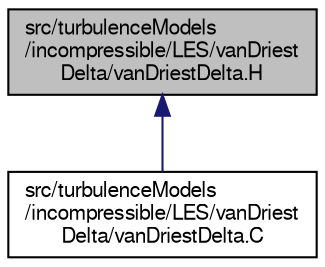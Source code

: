digraph "src/turbulenceModels/incompressible/LES/vanDriestDelta/vanDriestDelta.H"
{
  bgcolor="transparent";
  edge [fontname="FreeSans",fontsize="10",labelfontname="FreeSans",labelfontsize="10"];
  node [fontname="FreeSans",fontsize="10",shape=record];
  Node3 [label="src/turbulenceModels\l/incompressible/LES/vanDriest\lDelta/vanDriestDelta.H",height=0.2,width=0.4,color="black", fillcolor="grey75", style="filled", fontcolor="black"];
  Node3 -> Node4 [dir="back",color="midnightblue",fontsize="10",style="solid",fontname="FreeSans"];
  Node4 [label="src/turbulenceModels\l/incompressible/LES/vanDriest\lDelta/vanDriestDelta.C",height=0.2,width=0.4,color="black",URL="$a39902.html"];
}
